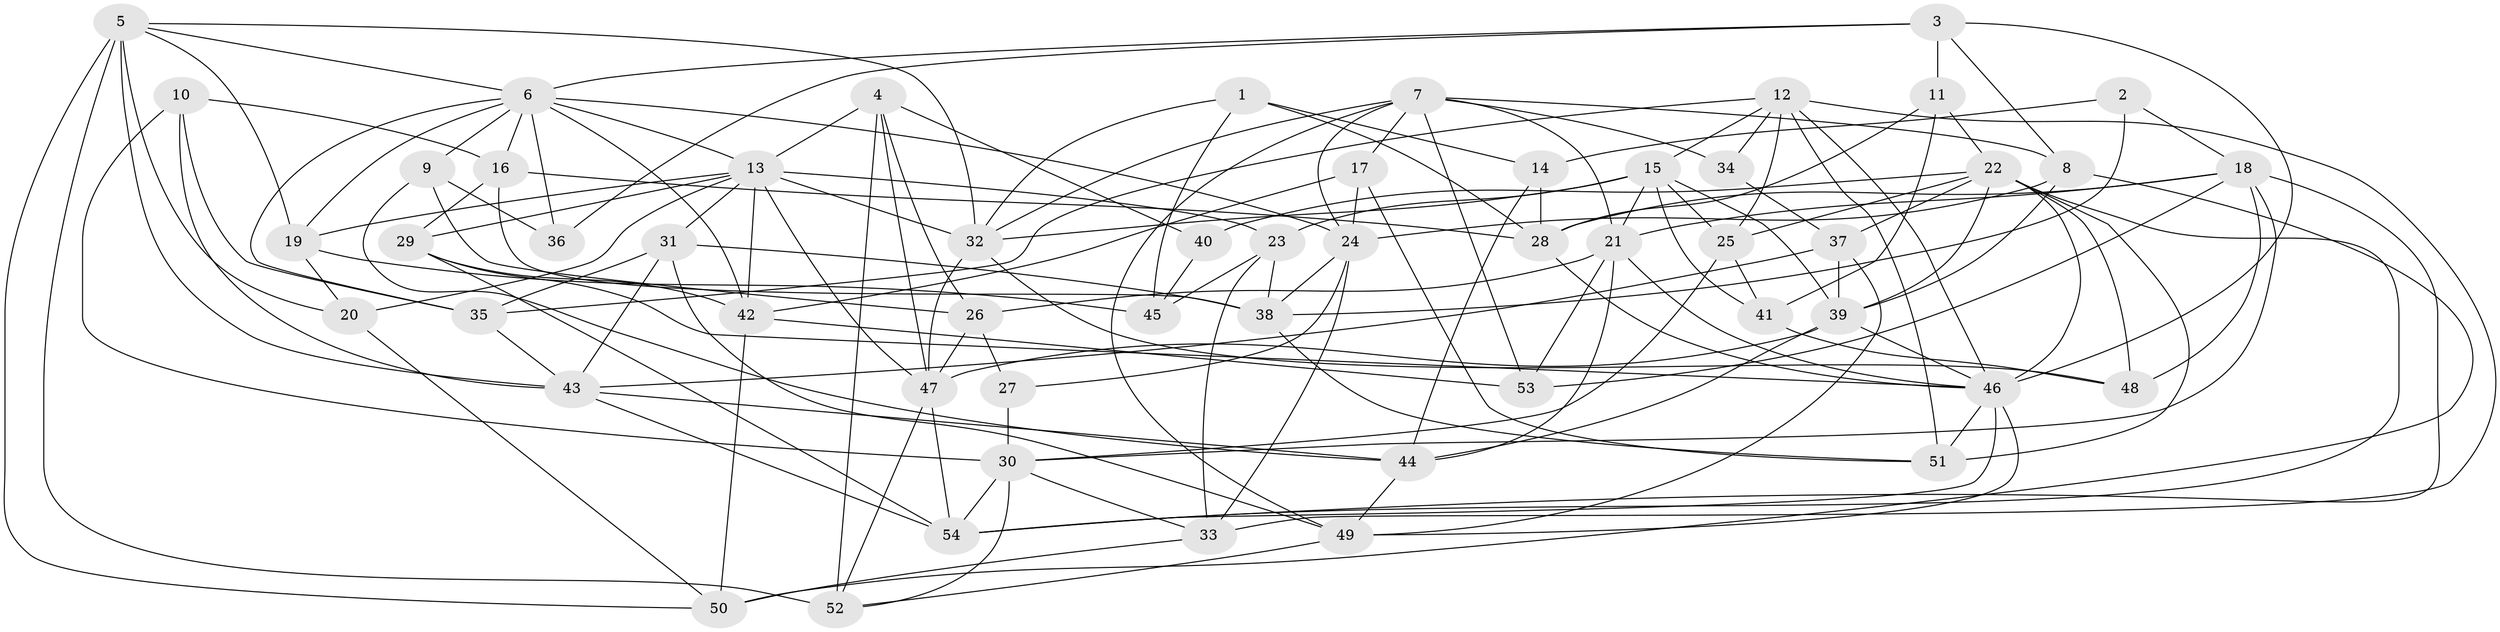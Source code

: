 // original degree distribution, {4: 0.32407407407407407, 2: 0.1388888888888889, 3: 0.23148148148148148, 5: 0.19444444444444445, 8: 0.027777777777777776, 6: 0.046296296296296294, 7: 0.037037037037037035}
// Generated by graph-tools (version 1.1) at 2025/02/03/09/25 03:02:12]
// undirected, 54 vertices, 150 edges
graph export_dot {
graph [start="1"]
  node [color=gray90,style=filled];
  1;
  2;
  3;
  4;
  5;
  6;
  7;
  8;
  9;
  10;
  11;
  12;
  13;
  14;
  15;
  16;
  17;
  18;
  19;
  20;
  21;
  22;
  23;
  24;
  25;
  26;
  27;
  28;
  29;
  30;
  31;
  32;
  33;
  34;
  35;
  36;
  37;
  38;
  39;
  40;
  41;
  42;
  43;
  44;
  45;
  46;
  47;
  48;
  49;
  50;
  51;
  52;
  53;
  54;
  1 -- 14 [weight=1.0];
  1 -- 28 [weight=1.0];
  1 -- 32 [weight=1.0];
  1 -- 45 [weight=1.0];
  2 -- 14 [weight=1.0];
  2 -- 18 [weight=1.0];
  2 -- 38 [weight=1.0];
  3 -- 6 [weight=1.0];
  3 -- 8 [weight=1.0];
  3 -- 11 [weight=1.0];
  3 -- 36 [weight=1.0];
  3 -- 46 [weight=1.0];
  4 -- 13 [weight=1.0];
  4 -- 26 [weight=1.0];
  4 -- 40 [weight=1.0];
  4 -- 47 [weight=1.0];
  4 -- 52 [weight=1.0];
  5 -- 6 [weight=1.0];
  5 -- 19 [weight=1.0];
  5 -- 20 [weight=1.0];
  5 -- 32 [weight=1.0];
  5 -- 43 [weight=1.0];
  5 -- 50 [weight=1.0];
  5 -- 52 [weight=1.0];
  6 -- 9 [weight=1.0];
  6 -- 13 [weight=1.0];
  6 -- 16 [weight=1.0];
  6 -- 19 [weight=1.0];
  6 -- 24 [weight=1.0];
  6 -- 35 [weight=1.0];
  6 -- 36 [weight=1.0];
  6 -- 42 [weight=1.0];
  7 -- 8 [weight=1.0];
  7 -- 17 [weight=1.0];
  7 -- 21 [weight=1.0];
  7 -- 24 [weight=1.0];
  7 -- 32 [weight=1.0];
  7 -- 34 [weight=1.0];
  7 -- 49 [weight=1.0];
  7 -- 53 [weight=1.0];
  8 -- 24 [weight=1.0];
  8 -- 39 [weight=1.0];
  8 -- 50 [weight=1.0];
  9 -- 26 [weight=1.0];
  9 -- 36 [weight=1.0];
  9 -- 44 [weight=1.0];
  10 -- 16 [weight=2.0];
  10 -- 30 [weight=1.0];
  10 -- 35 [weight=1.0];
  10 -- 43 [weight=1.0];
  11 -- 22 [weight=1.0];
  11 -- 28 [weight=1.0];
  11 -- 41 [weight=1.0];
  12 -- 15 [weight=1.0];
  12 -- 25 [weight=1.0];
  12 -- 33 [weight=1.0];
  12 -- 34 [weight=1.0];
  12 -- 35 [weight=1.0];
  12 -- 46 [weight=1.0];
  12 -- 51 [weight=1.0];
  13 -- 19 [weight=1.0];
  13 -- 20 [weight=1.0];
  13 -- 23 [weight=1.0];
  13 -- 29 [weight=1.0];
  13 -- 31 [weight=1.0];
  13 -- 32 [weight=1.0];
  13 -- 42 [weight=1.0];
  13 -- 47 [weight=1.0];
  14 -- 28 [weight=1.0];
  14 -- 44 [weight=1.0];
  15 -- 21 [weight=1.0];
  15 -- 23 [weight=1.0];
  15 -- 25 [weight=1.0];
  15 -- 32 [weight=1.0];
  15 -- 39 [weight=2.0];
  15 -- 41 [weight=1.0];
  16 -- 28 [weight=2.0];
  16 -- 29 [weight=1.0];
  16 -- 38 [weight=1.0];
  17 -- 24 [weight=1.0];
  17 -- 42 [weight=1.0];
  17 -- 51 [weight=1.0];
  18 -- 21 [weight=1.0];
  18 -- 28 [weight=1.0];
  18 -- 30 [weight=1.0];
  18 -- 48 [weight=1.0];
  18 -- 53 [weight=1.0];
  18 -- 54 [weight=1.0];
  19 -- 20 [weight=1.0];
  19 -- 45 [weight=1.0];
  20 -- 50 [weight=1.0];
  21 -- 26 [weight=1.0];
  21 -- 44 [weight=1.0];
  21 -- 46 [weight=1.0];
  21 -- 53 [weight=1.0];
  22 -- 25 [weight=1.0];
  22 -- 37 [weight=1.0];
  22 -- 39 [weight=1.0];
  22 -- 40 [weight=1.0];
  22 -- 46 [weight=1.0];
  22 -- 48 [weight=1.0];
  22 -- 51 [weight=1.0];
  22 -- 54 [weight=1.0];
  23 -- 33 [weight=1.0];
  23 -- 38 [weight=1.0];
  23 -- 45 [weight=1.0];
  24 -- 27 [weight=1.0];
  24 -- 33 [weight=1.0];
  24 -- 38 [weight=1.0];
  25 -- 30 [weight=1.0];
  25 -- 41 [weight=1.0];
  26 -- 27 [weight=1.0];
  26 -- 47 [weight=3.0];
  27 -- 30 [weight=2.0];
  28 -- 46 [weight=1.0];
  29 -- 42 [weight=1.0];
  29 -- 46 [weight=1.0];
  29 -- 54 [weight=1.0];
  30 -- 33 [weight=1.0];
  30 -- 52 [weight=2.0];
  30 -- 54 [weight=1.0];
  31 -- 35 [weight=1.0];
  31 -- 38 [weight=1.0];
  31 -- 43 [weight=2.0];
  31 -- 49 [weight=1.0];
  32 -- 47 [weight=1.0];
  32 -- 48 [weight=1.0];
  33 -- 50 [weight=1.0];
  34 -- 37 [weight=1.0];
  35 -- 43 [weight=1.0];
  37 -- 39 [weight=1.0];
  37 -- 43 [weight=3.0];
  37 -- 49 [weight=1.0];
  38 -- 51 [weight=1.0];
  39 -- 44 [weight=1.0];
  39 -- 46 [weight=1.0];
  39 -- 47 [weight=1.0];
  40 -- 45 [weight=1.0];
  41 -- 48 [weight=1.0];
  42 -- 50 [weight=1.0];
  42 -- 53 [weight=1.0];
  43 -- 44 [weight=1.0];
  43 -- 54 [weight=1.0];
  44 -- 49 [weight=1.0];
  46 -- 49 [weight=1.0];
  46 -- 51 [weight=1.0];
  46 -- 54 [weight=1.0];
  47 -- 52 [weight=2.0];
  47 -- 54 [weight=1.0];
  49 -- 52 [weight=1.0];
}
